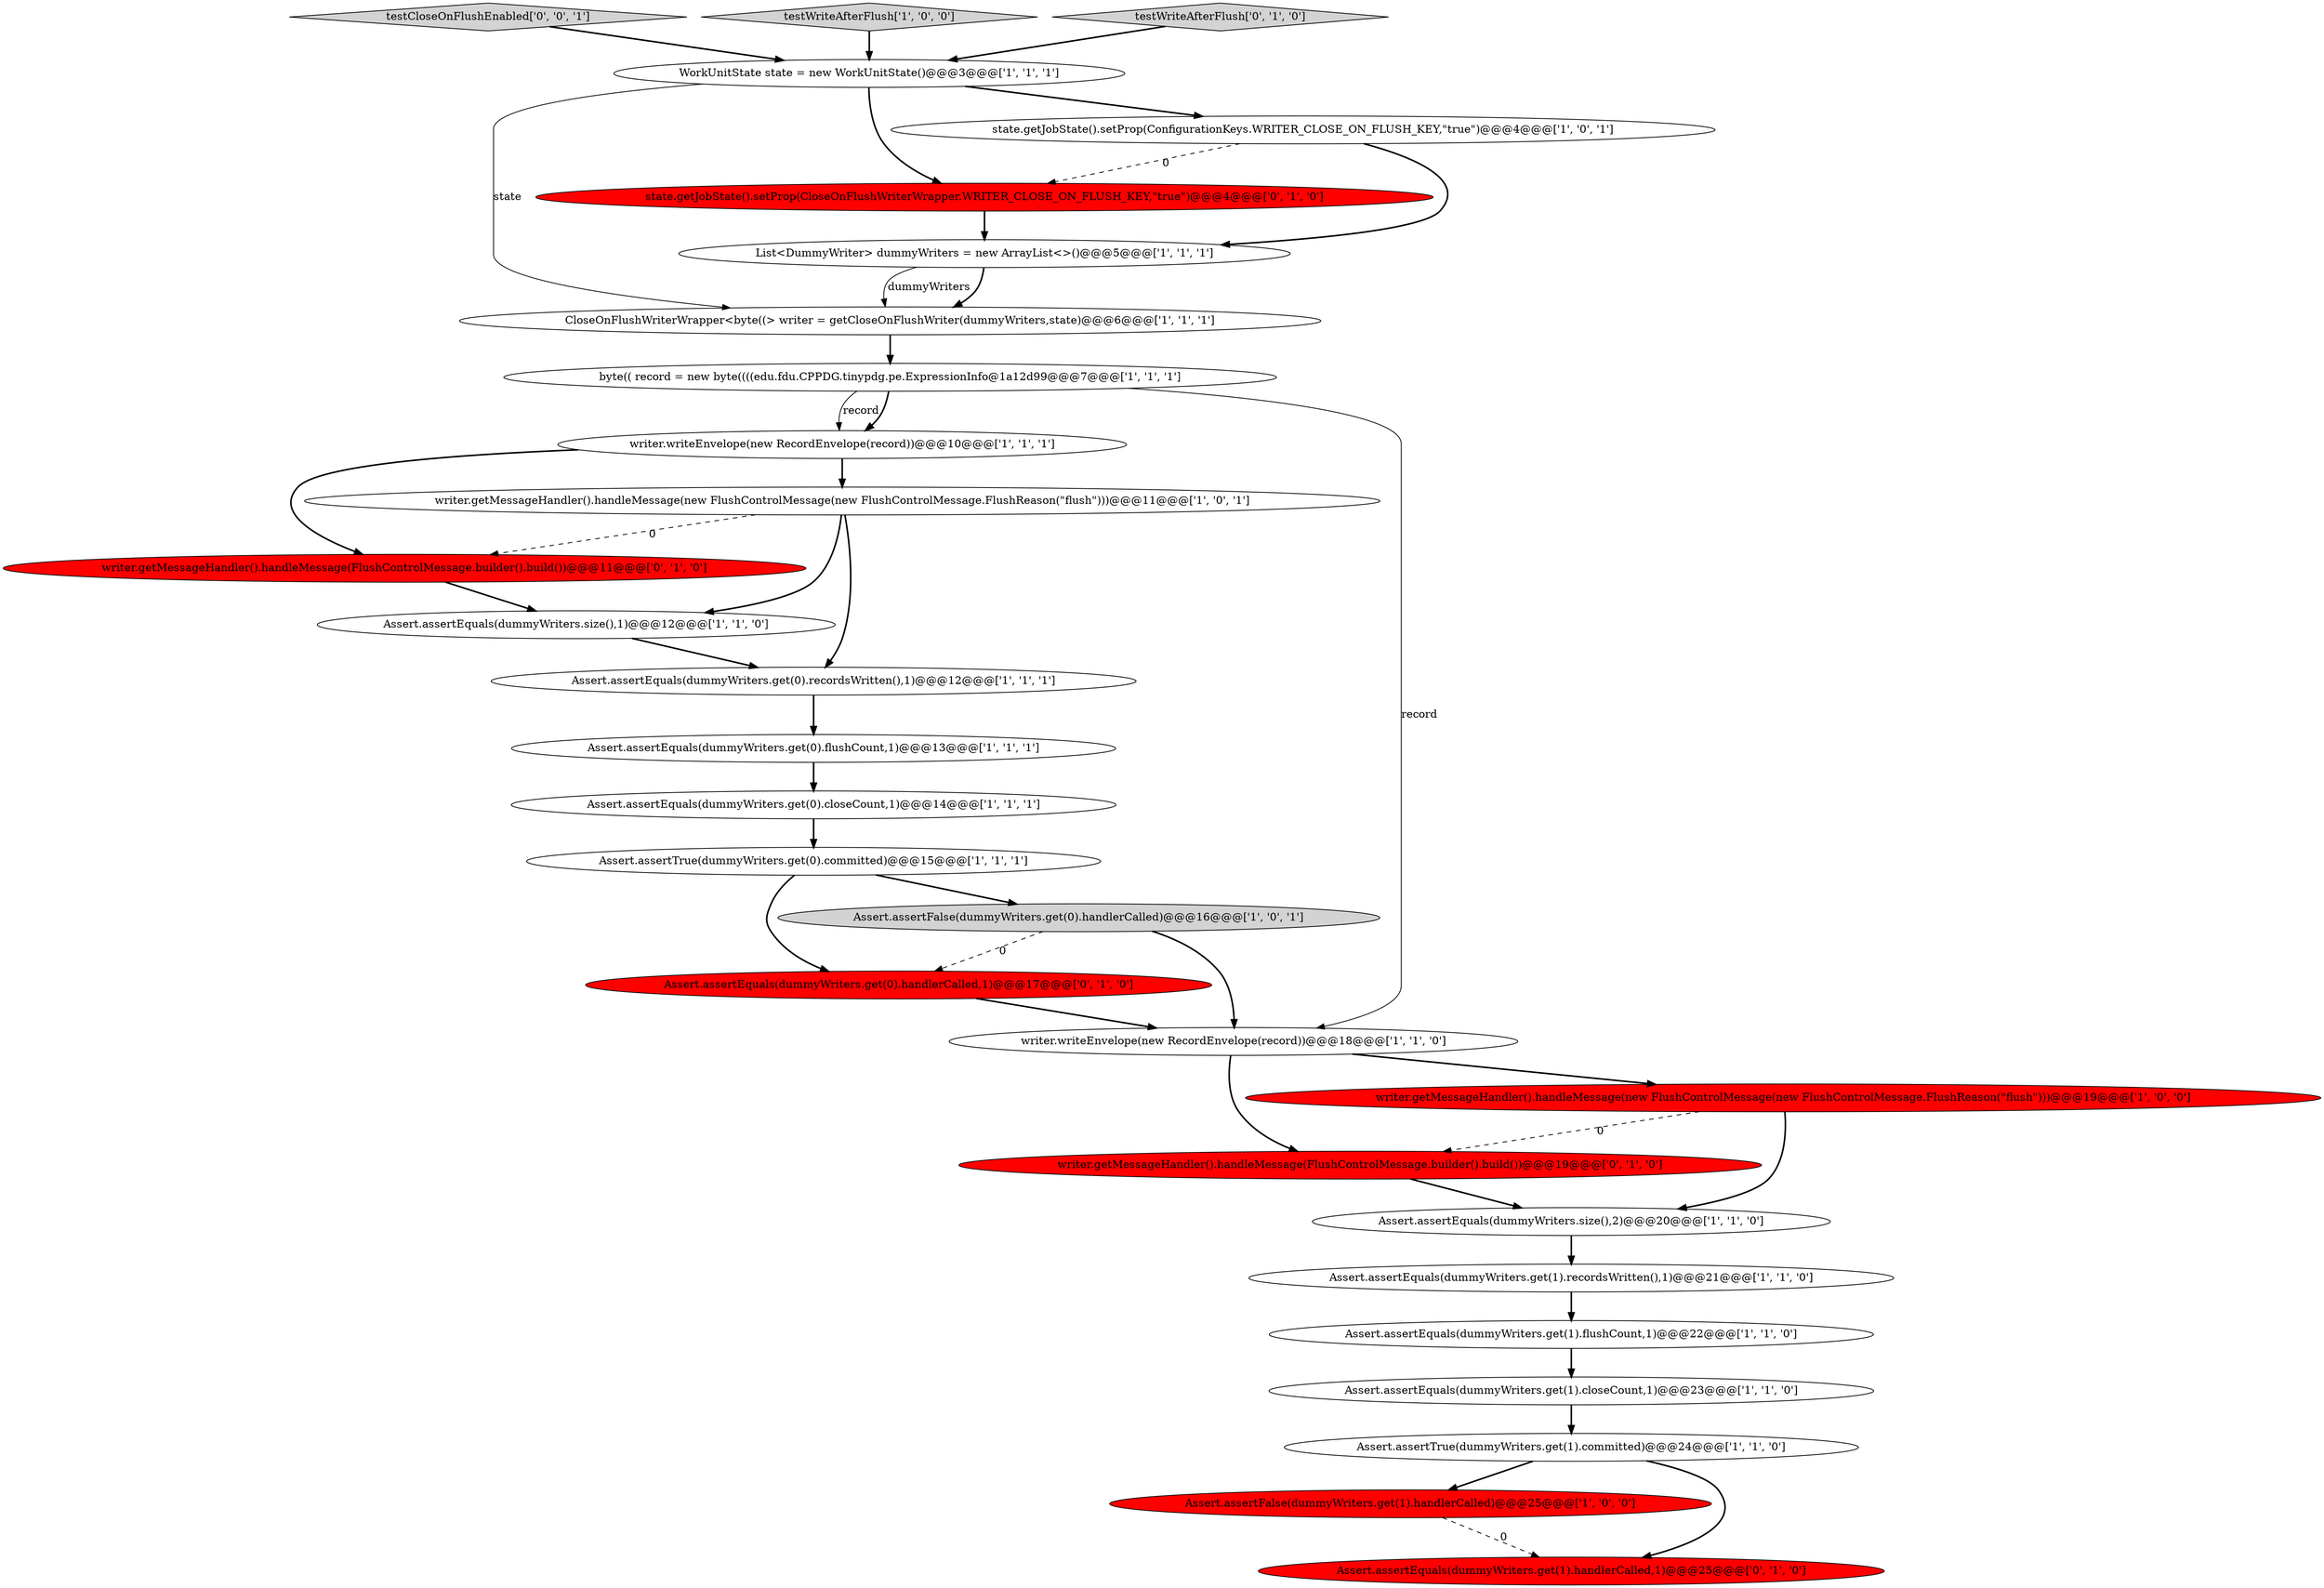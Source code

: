 digraph {
19 [style = filled, label = "writer.writeEnvelope(new RecordEnvelope(record))@@@10@@@['1', '1', '1']", fillcolor = white, shape = ellipse image = "AAA0AAABBB1BBB"];
0 [style = filled, label = "writer.writeEnvelope(new RecordEnvelope(record))@@@18@@@['1', '1', '0']", fillcolor = white, shape = ellipse image = "AAA0AAABBB1BBB"];
5 [style = filled, label = "Assert.assertTrue(dummyWriters.get(0).committed)@@@15@@@['1', '1', '1']", fillcolor = white, shape = ellipse image = "AAA0AAABBB1BBB"];
8 [style = filled, label = "Assert.assertEquals(dummyWriters.get(1).flushCount,1)@@@22@@@['1', '1', '0']", fillcolor = white, shape = ellipse image = "AAA0AAABBB1BBB"];
7 [style = filled, label = "byte(( record = new byte((((edu.fdu.CPPDG.tinypdg.pe.ExpressionInfo@1a12d99@@@7@@@['1', '1', '1']", fillcolor = white, shape = ellipse image = "AAA0AAABBB1BBB"];
15 [style = filled, label = "CloseOnFlushWriterWrapper<byte((> writer = getCloseOnFlushWriter(dummyWriters,state)@@@6@@@['1', '1', '1']", fillcolor = white, shape = ellipse image = "AAA0AAABBB1BBB"];
2 [style = filled, label = "Assert.assertEquals(dummyWriters.size(),1)@@@12@@@['1', '1', '0']", fillcolor = white, shape = ellipse image = "AAA0AAABBB1BBB"];
25 [style = filled, label = "writer.getMessageHandler().handleMessage(FlushControlMessage.builder().build())@@@19@@@['0', '1', '0']", fillcolor = red, shape = ellipse image = "AAA1AAABBB2BBB"];
28 [style = filled, label = "testCloseOnFlushEnabled['0', '0', '1']", fillcolor = lightgray, shape = diamond image = "AAA0AAABBB3BBB"];
6 [style = filled, label = "Assert.assertFalse(dummyWriters.get(0).handlerCalled)@@@16@@@['1', '0', '1']", fillcolor = lightgray, shape = ellipse image = "AAA0AAABBB1BBB"];
12 [style = filled, label = "Assert.assertEquals(dummyWriters.get(0).flushCount,1)@@@13@@@['1', '1', '1']", fillcolor = white, shape = ellipse image = "AAA0AAABBB1BBB"];
10 [style = filled, label = "Assert.assertFalse(dummyWriters.get(1).handlerCalled)@@@25@@@['1', '0', '0']", fillcolor = red, shape = ellipse image = "AAA1AAABBB1BBB"];
11 [style = filled, label = "WorkUnitState state = new WorkUnitState()@@@3@@@['1', '1', '1']", fillcolor = white, shape = ellipse image = "AAA0AAABBB1BBB"];
20 [style = filled, label = "Assert.assertEquals(dummyWriters.get(0).closeCount,1)@@@14@@@['1', '1', '1']", fillcolor = white, shape = ellipse image = "AAA0AAABBB1BBB"];
4 [style = filled, label = "writer.getMessageHandler().handleMessage(new FlushControlMessage(new FlushControlMessage.FlushReason(\"flush\")))@@@11@@@['1', '0', '1']", fillcolor = white, shape = ellipse image = "AAA0AAABBB1BBB"];
14 [style = filled, label = "testWriteAfterFlush['1', '0', '0']", fillcolor = lightgray, shape = diamond image = "AAA0AAABBB1BBB"];
16 [style = filled, label = "List<DummyWriter> dummyWriters = new ArrayList<>()@@@5@@@['1', '1', '1']", fillcolor = white, shape = ellipse image = "AAA0AAABBB1BBB"];
21 [style = filled, label = "Assert.assertEquals(dummyWriters.get(1).recordsWritten(),1)@@@21@@@['1', '1', '0']", fillcolor = white, shape = ellipse image = "AAA0AAABBB1BBB"];
26 [style = filled, label = "state.getJobState().setProp(CloseOnFlushWriterWrapper.WRITER_CLOSE_ON_FLUSH_KEY,\"true\")@@@4@@@['0', '1', '0']", fillcolor = red, shape = ellipse image = "AAA1AAABBB2BBB"];
17 [style = filled, label = "Assert.assertTrue(dummyWriters.get(1).committed)@@@24@@@['1', '1', '0']", fillcolor = white, shape = ellipse image = "AAA0AAABBB1BBB"];
24 [style = filled, label = "testWriteAfterFlush['0', '1', '0']", fillcolor = lightgray, shape = diamond image = "AAA0AAABBB2BBB"];
3 [style = filled, label = "Assert.assertEquals(dummyWriters.get(0).recordsWritten(),1)@@@12@@@['1', '1', '1']", fillcolor = white, shape = ellipse image = "AAA0AAABBB1BBB"];
9 [style = filled, label = "writer.getMessageHandler().handleMessage(new FlushControlMessage(new FlushControlMessage.FlushReason(\"flush\")))@@@19@@@['1', '0', '0']", fillcolor = red, shape = ellipse image = "AAA1AAABBB1BBB"];
1 [style = filled, label = "Assert.assertEquals(dummyWriters.size(),2)@@@20@@@['1', '1', '0']", fillcolor = white, shape = ellipse image = "AAA0AAABBB1BBB"];
22 [style = filled, label = "writer.getMessageHandler().handleMessage(FlushControlMessage.builder().build())@@@11@@@['0', '1', '0']", fillcolor = red, shape = ellipse image = "AAA1AAABBB2BBB"];
27 [style = filled, label = "Assert.assertEquals(dummyWriters.get(0).handlerCalled,1)@@@17@@@['0', '1', '0']", fillcolor = red, shape = ellipse image = "AAA1AAABBB2BBB"];
23 [style = filled, label = "Assert.assertEquals(dummyWriters.get(1).handlerCalled,1)@@@25@@@['0', '1', '0']", fillcolor = red, shape = ellipse image = "AAA1AAABBB2BBB"];
18 [style = filled, label = "state.getJobState().setProp(ConfigurationKeys.WRITER_CLOSE_ON_FLUSH_KEY,\"true\")@@@4@@@['1', '0', '1']", fillcolor = white, shape = ellipse image = "AAA0AAABBB1BBB"];
13 [style = filled, label = "Assert.assertEquals(dummyWriters.get(1).closeCount,1)@@@23@@@['1', '1', '0']", fillcolor = white, shape = ellipse image = "AAA0AAABBB1BBB"];
17->10 [style = bold, label=""];
16->15 [style = bold, label=""];
4->3 [style = bold, label=""];
7->19 [style = solid, label="record"];
0->9 [style = bold, label=""];
25->1 [style = bold, label=""];
22->2 [style = bold, label=""];
15->7 [style = bold, label=""];
27->0 [style = bold, label=""];
7->0 [style = solid, label="record"];
2->3 [style = bold, label=""];
28->11 [style = bold, label=""];
21->8 [style = bold, label=""];
12->20 [style = bold, label=""];
6->0 [style = bold, label=""];
4->2 [style = bold, label=""];
4->22 [style = dashed, label="0"];
3->12 [style = bold, label=""];
17->23 [style = bold, label=""];
11->18 [style = bold, label=""];
11->15 [style = solid, label="state"];
20->5 [style = bold, label=""];
26->16 [style = bold, label=""];
13->17 [style = bold, label=""];
5->6 [style = bold, label=""];
0->25 [style = bold, label=""];
6->27 [style = dashed, label="0"];
1->21 [style = bold, label=""];
24->11 [style = bold, label=""];
9->25 [style = dashed, label="0"];
19->4 [style = bold, label=""];
5->27 [style = bold, label=""];
9->1 [style = bold, label=""];
16->15 [style = solid, label="dummyWriters"];
7->19 [style = bold, label=""];
14->11 [style = bold, label=""];
19->22 [style = bold, label=""];
10->23 [style = dashed, label="0"];
18->26 [style = dashed, label="0"];
8->13 [style = bold, label=""];
11->26 [style = bold, label=""];
18->16 [style = bold, label=""];
}

